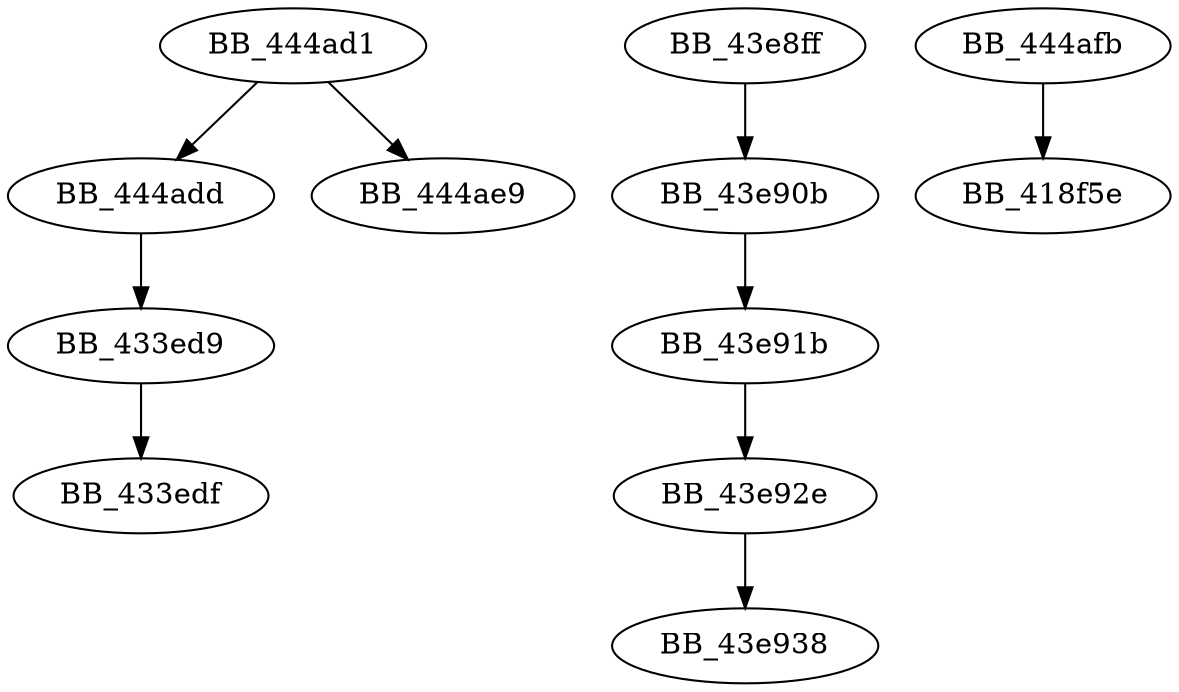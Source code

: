 DiGraph unknown_libname_66{
BB_433ed9->BB_433edf
BB_43e8ff->BB_43e90b
BB_43e90b->BB_43e91b
BB_43e91b->BB_43e92e
BB_43e92e->BB_43e938
BB_444ad1->BB_444add
BB_444ad1->BB_444ae9
BB_444add->BB_433ed9
BB_444afb->BB_418f5e
}
